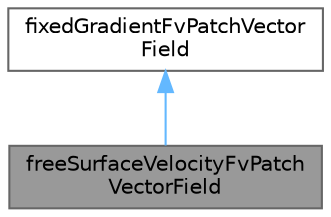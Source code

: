 digraph "freeSurfaceVelocityFvPatchVectorField"
{
 // LATEX_PDF_SIZE
  bgcolor="transparent";
  edge [fontname=Helvetica,fontsize=10,labelfontname=Helvetica,labelfontsize=10];
  node [fontname=Helvetica,fontsize=10,shape=box,height=0.2,width=0.4];
  Node1 [id="Node000001",label="freeSurfaceVelocityFvPatch\lVectorField",height=0.2,width=0.4,color="gray40", fillcolor="grey60", style="filled", fontcolor="black",tooltip="This boundary condition provides a velocity outlet boundary condition for free surface patches."];
  Node2 -> Node1 [id="edge1_Node000001_Node000002",dir="back",color="steelblue1",style="solid",tooltip=" "];
  Node2 [id="Node000002",label="fixedGradientFvPatchVector\lField",height=0.2,width=0.4,color="gray40", fillcolor="white", style="filled",tooltip=" "];
}
